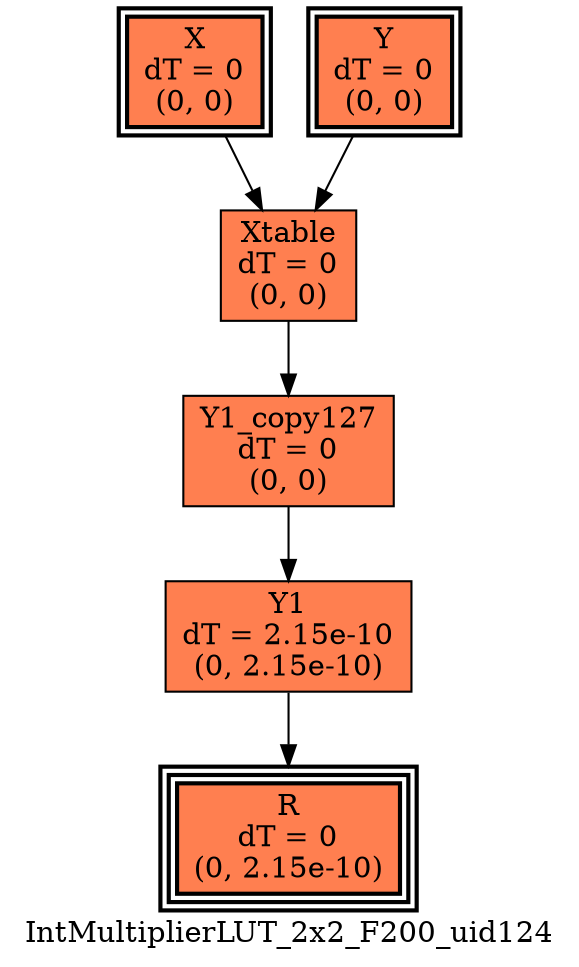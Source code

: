 digraph IntMultiplierLUT_2x2_F200_uid124
{
	//graph drawing options
	label=IntMultiplierLUT_2x2_F200_uid124;
	labelloc=bottom;
	labeljust=right;
	ratio=auto;
	nodesep=0.25;
	ranksep=0.5;

	//input/output signals of operator IntMultiplierLUT_2x2_F200_uid124
	X__IntMultiplierLUT_2x2_F200_uid124 [ label="X\ndT = 0\n(0, 0)", shape=box, color=black, style="bold, filled", fillcolor=coral, peripheries=2 ];
	Y__IntMultiplierLUT_2x2_F200_uid124 [ label="Y\ndT = 0\n(0, 0)", shape=box, color=black, style="bold, filled", fillcolor=coral, peripheries=2 ];
	R__IntMultiplierLUT_2x2_F200_uid124 [ label="R\ndT = 0\n(0, 2.15e-10)", shape=box, color=black, style="bold, filled", fillcolor=coral, peripheries=3 ];
	{rank=same X__IntMultiplierLUT_2x2_F200_uid124, Y__IntMultiplierLUT_2x2_F200_uid124};
	{rank=same R__IntMultiplierLUT_2x2_F200_uid124};
	//internal signals of operator IntMultiplierLUT_2x2_F200_uid124
	Xtable__IntMultiplierLUT_2x2_F200_uid124 [ label="Xtable\ndT = 0\n(0, 0)", shape=box, color=black, style=filled, fillcolor=coral, peripheries=1 ];
	Y1__IntMultiplierLUT_2x2_F200_uid124 [ label="Y1\ndT = 2.15e-10\n(0, 2.15e-10)", shape=box, color=black, style=filled, fillcolor=coral, peripheries=1 ];
	Y1_copy127__IntMultiplierLUT_2x2_F200_uid124 [ label="Y1_copy127\ndT = 0\n(0, 0)", shape=box, color=black, style=filled, fillcolor=coral, peripheries=1 ];

	//subcomponents of operator IntMultiplierLUT_2x2_F200_uid124

	//input and internal signal connections of operator IntMultiplierLUT_2x2_F200_uid124
	X__IntMultiplierLUT_2x2_F200_uid124 -> Xtable__IntMultiplierLUT_2x2_F200_uid124 [ arrowhead=normal, arrowsize=1.0, arrowtail=normal, color=black, dir=forward  ];
	Y__IntMultiplierLUT_2x2_F200_uid124 -> Xtable__IntMultiplierLUT_2x2_F200_uid124 [ arrowhead=normal, arrowsize=1.0, arrowtail=normal, color=black, dir=forward  ];
	Xtable__IntMultiplierLUT_2x2_F200_uid124 -> Y1_copy127__IntMultiplierLUT_2x2_F200_uid124 [ arrowhead=normal, arrowsize=1.0, arrowtail=normal, color=black, dir=forward  ];
	Y1__IntMultiplierLUT_2x2_F200_uid124 -> R__IntMultiplierLUT_2x2_F200_uid124 [ arrowhead=normal, arrowsize=1.0, arrowtail=normal, color=black, dir=forward  ];
	Y1_copy127__IntMultiplierLUT_2x2_F200_uid124 -> Y1__IntMultiplierLUT_2x2_F200_uid124 [ arrowhead=normal, arrowsize=1.0, arrowtail=normal, color=black, dir=forward  ];
}

